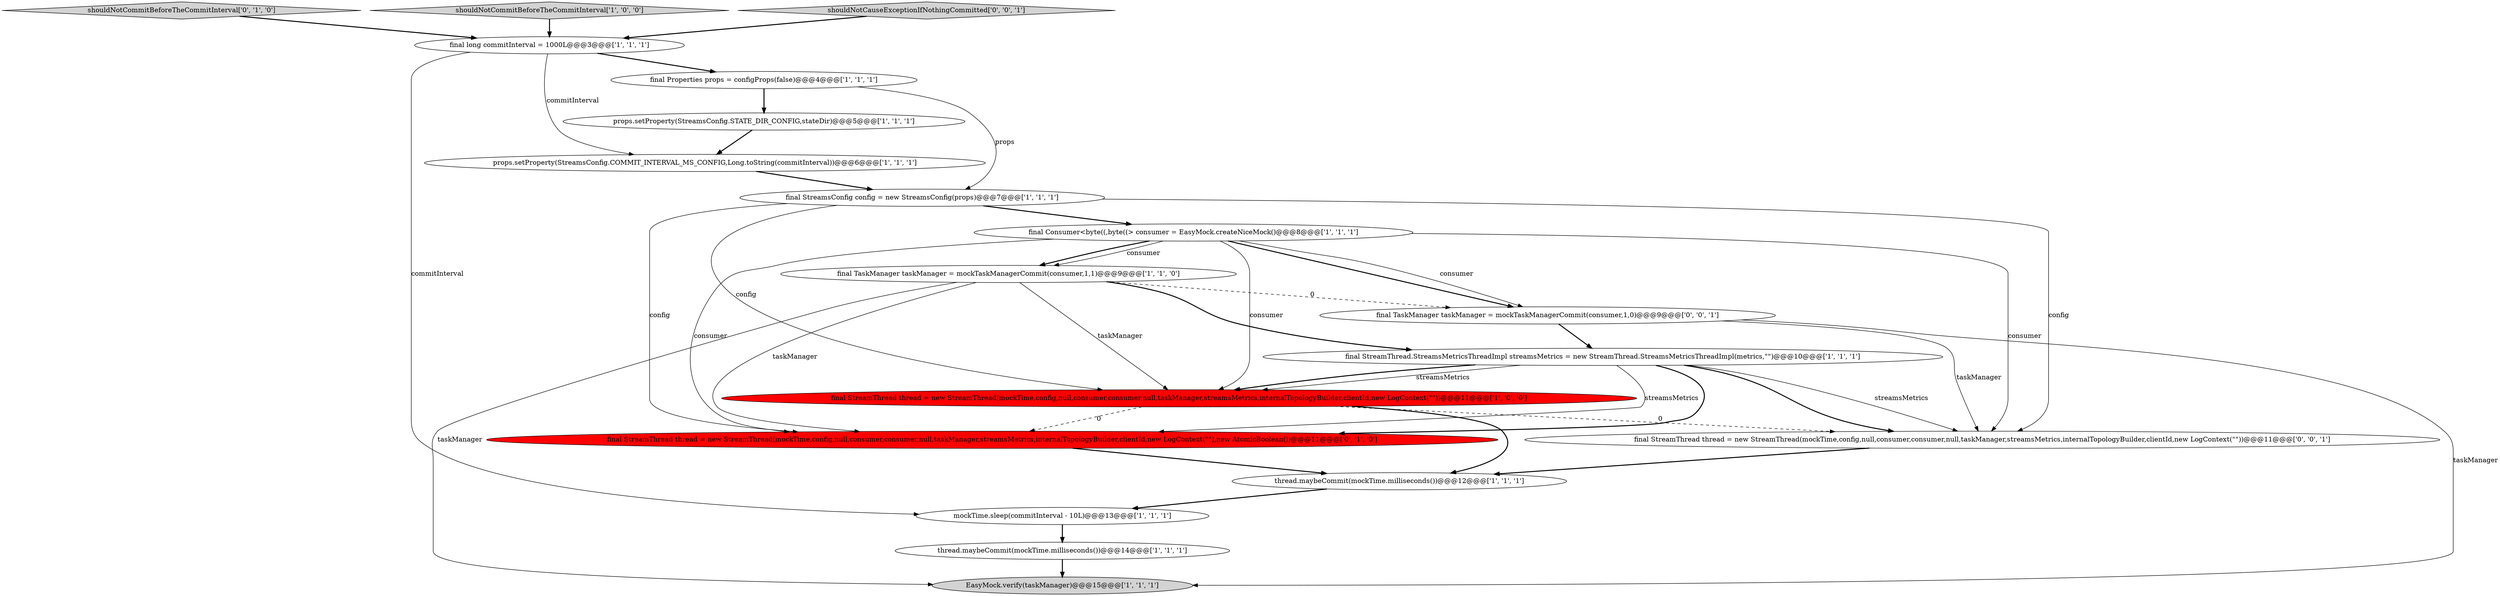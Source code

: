digraph {
8 [style = filled, label = "thread.maybeCommit(mockTime.milliseconds())@@@14@@@['1', '1', '1']", fillcolor = white, shape = ellipse image = "AAA0AAABBB1BBB"];
15 [style = filled, label = "shouldNotCommitBeforeTheCommitInterval['0', '1', '0']", fillcolor = lightgray, shape = diamond image = "AAA0AAABBB2BBB"];
4 [style = filled, label = "shouldNotCommitBeforeTheCommitInterval['1', '0', '0']", fillcolor = lightgray, shape = diamond image = "AAA0AAABBB1BBB"];
5 [style = filled, label = "EasyMock.verify(taskManager)@@@15@@@['1', '1', '1']", fillcolor = lightgray, shape = ellipse image = "AAA0AAABBB1BBB"];
11 [style = filled, label = "final TaskManager taskManager = mockTaskManagerCommit(consumer,1,1)@@@9@@@['1', '1', '0']", fillcolor = white, shape = ellipse image = "AAA0AAABBB1BBB"];
12 [style = filled, label = "thread.maybeCommit(mockTime.milliseconds())@@@12@@@['1', '1', '1']", fillcolor = white, shape = ellipse image = "AAA0AAABBB1BBB"];
10 [style = filled, label = "final StreamThread thread = new StreamThread(mockTime,config,null,consumer,consumer,null,taskManager,streamsMetrics,internalTopologyBuilder,clientId,new LogContext(\"\"))@@@11@@@['1', '0', '0']", fillcolor = red, shape = ellipse image = "AAA1AAABBB1BBB"];
18 [style = filled, label = "final StreamThread thread = new StreamThread(mockTime,config,null,consumer,consumer,null,taskManager,streamsMetrics,internalTopologyBuilder,clientId,new LogContext(\"\"))@@@11@@@['0', '0', '1']", fillcolor = white, shape = ellipse image = "AAA0AAABBB3BBB"];
1 [style = filled, label = "props.setProperty(StreamsConfig.COMMIT_INTERVAL_MS_CONFIG,Long.toString(commitInterval))@@@6@@@['1', '1', '1']", fillcolor = white, shape = ellipse image = "AAA0AAABBB1BBB"];
0 [style = filled, label = "final Properties props = configProps(false)@@@4@@@['1', '1', '1']", fillcolor = white, shape = ellipse image = "AAA0AAABBB1BBB"];
17 [style = filled, label = "final TaskManager taskManager = mockTaskManagerCommit(consumer,1,0)@@@9@@@['0', '0', '1']", fillcolor = white, shape = ellipse image = "AAA0AAABBB3BBB"];
2 [style = filled, label = "final StreamsConfig config = new StreamsConfig(props)@@@7@@@['1', '1', '1']", fillcolor = white, shape = ellipse image = "AAA0AAABBB1BBB"];
13 [style = filled, label = "mockTime.sleep(commitInterval - 10L)@@@13@@@['1', '1', '1']", fillcolor = white, shape = ellipse image = "AAA0AAABBB1BBB"];
16 [style = filled, label = "shouldNotCauseExceptionIfNothingCommitted['0', '0', '1']", fillcolor = lightgray, shape = diamond image = "AAA0AAABBB3BBB"];
6 [style = filled, label = "final long commitInterval = 1000L@@@3@@@['1', '1', '1']", fillcolor = white, shape = ellipse image = "AAA0AAABBB1BBB"];
9 [style = filled, label = "props.setProperty(StreamsConfig.STATE_DIR_CONFIG,stateDir)@@@5@@@['1', '1', '1']", fillcolor = white, shape = ellipse image = "AAA0AAABBB1BBB"];
7 [style = filled, label = "final Consumer<byte((,byte((> consumer = EasyMock.createNiceMock()@@@8@@@['1', '1', '1']", fillcolor = white, shape = ellipse image = "AAA0AAABBB1BBB"];
14 [style = filled, label = "final StreamThread thread = new StreamThread(mockTime,config,null,consumer,consumer,null,taskManager,streamsMetrics,internalTopologyBuilder,clientId,new LogContext(\"\"),new AtomicBoolean())@@@11@@@['0', '1', '0']", fillcolor = red, shape = ellipse image = "AAA1AAABBB2BBB"];
3 [style = filled, label = "final StreamThread.StreamsMetricsThreadImpl streamsMetrics = new StreamThread.StreamsMetricsThreadImpl(metrics,\"\")@@@10@@@['1', '1', '1']", fillcolor = white, shape = ellipse image = "AAA0AAABBB1BBB"];
3->14 [style = solid, label="streamsMetrics"];
0->9 [style = bold, label=""];
11->14 [style = solid, label="taskManager"];
7->11 [style = bold, label=""];
7->17 [style = bold, label=""];
6->13 [style = solid, label="commitInterval"];
4->6 [style = bold, label=""];
7->17 [style = solid, label="consumer"];
16->6 [style = bold, label=""];
3->14 [style = bold, label=""];
18->12 [style = bold, label=""];
3->10 [style = solid, label="streamsMetrics"];
15->6 [style = bold, label=""];
6->0 [style = bold, label=""];
11->17 [style = dashed, label="0"];
17->5 [style = solid, label="taskManager"];
11->5 [style = solid, label="taskManager"];
17->18 [style = solid, label="taskManager"];
10->18 [style = dashed, label="0"];
3->18 [style = bold, label=""];
3->10 [style = bold, label=""];
12->13 [style = bold, label=""];
7->18 [style = solid, label="consumer"];
7->11 [style = solid, label="consumer"];
8->5 [style = bold, label=""];
11->3 [style = bold, label=""];
10->12 [style = bold, label=""];
11->10 [style = solid, label="taskManager"];
14->12 [style = bold, label=""];
6->1 [style = solid, label="commitInterval"];
17->3 [style = bold, label=""];
1->2 [style = bold, label=""];
2->7 [style = bold, label=""];
2->18 [style = solid, label="config"];
13->8 [style = bold, label=""];
9->1 [style = bold, label=""];
2->10 [style = solid, label="config"];
2->14 [style = solid, label="config"];
7->14 [style = solid, label="consumer"];
0->2 [style = solid, label="props"];
3->18 [style = solid, label="streamsMetrics"];
10->14 [style = dashed, label="0"];
7->10 [style = solid, label="consumer"];
}

